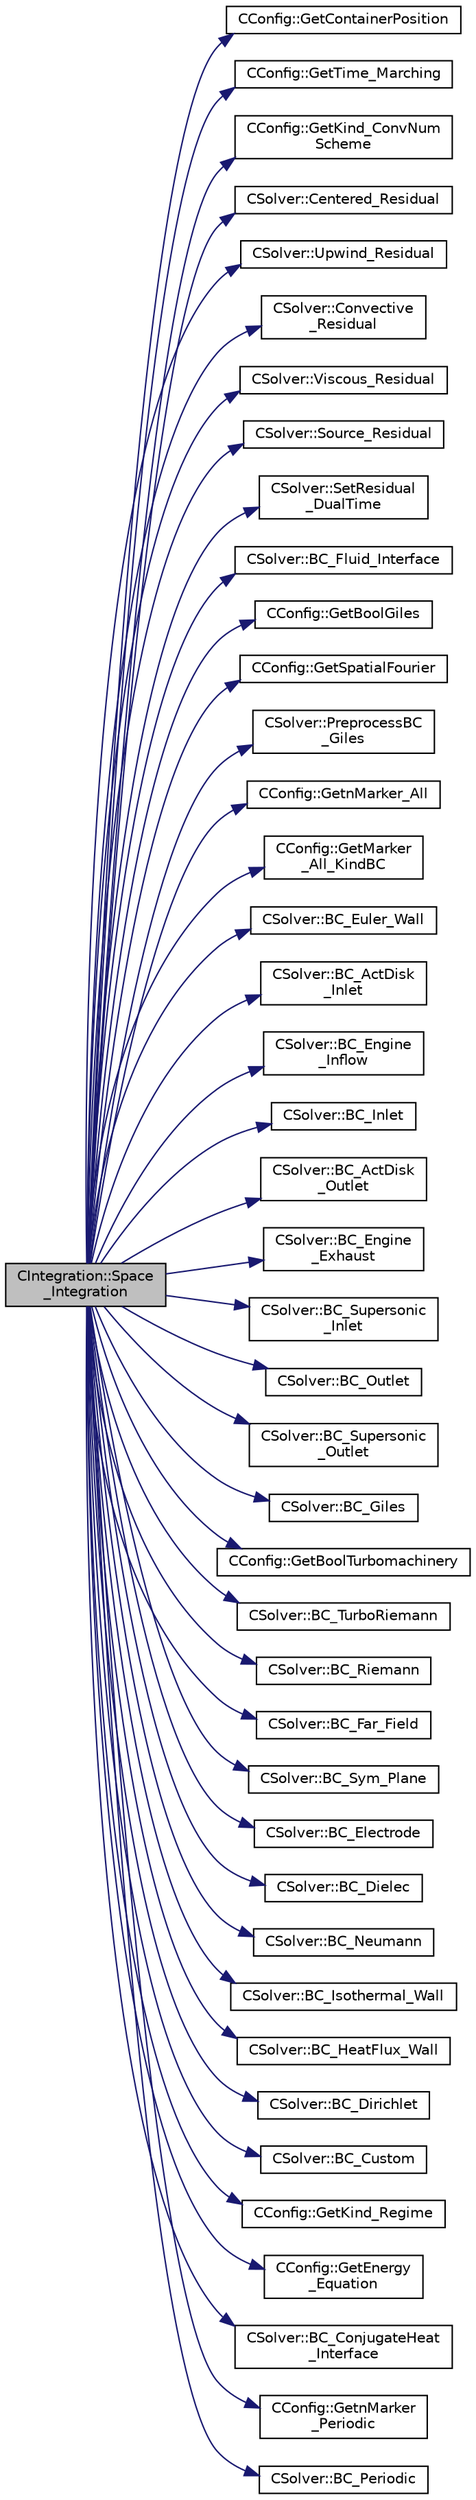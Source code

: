 digraph "CIntegration::Space_Integration"
{
  edge [fontname="Helvetica",fontsize="10",labelfontname="Helvetica",labelfontsize="10"];
  node [fontname="Helvetica",fontsize="10",shape=record];
  rankdir="LR";
  Node152 [label="CIntegration::Space\l_Integration",height=0.2,width=0.4,color="black", fillcolor="grey75", style="filled", fontcolor="black"];
  Node152 -> Node153 [color="midnightblue",fontsize="10",style="solid",fontname="Helvetica"];
  Node153 [label="CConfig::GetContainerPosition",height=0.2,width=0.4,color="black", fillcolor="white", style="filled",URL="$class_c_config.html#ad9a79bf229dcc3f99cf7c23d4cb16d06",tooltip="Provides the index of the solution in the container. "];
  Node152 -> Node154 [color="midnightblue",fontsize="10",style="solid",fontname="Helvetica"];
  Node154 [label="CConfig::GetTime_Marching",height=0.2,width=0.4,color="black", fillcolor="white", style="filled",URL="$class_c_config.html#a864d499ce740184803607801c47abda7",tooltip="Provides information about the time integration, and change the write in the output files information..."];
  Node152 -> Node155 [color="midnightblue",fontsize="10",style="solid",fontname="Helvetica"];
  Node155 [label="CConfig::GetKind_ConvNum\lScheme",height=0.2,width=0.4,color="black", fillcolor="white", style="filled",URL="$class_c_config.html#a63b1831efb351d27ebd584b36efd30ce",tooltip="Get the kind of convective numerical scheme. "];
  Node152 -> Node156 [color="midnightblue",fontsize="10",style="solid",fontname="Helvetica"];
  Node156 [label="CSolver::Centered_Residual",height=0.2,width=0.4,color="black", fillcolor="white", style="filled",URL="$class_c_solver.html#a48f1a05f642dc7bc52c5b205ce878835",tooltip="A virtual member. "];
  Node152 -> Node157 [color="midnightblue",fontsize="10",style="solid",fontname="Helvetica"];
  Node157 [label="CSolver::Upwind_Residual",height=0.2,width=0.4,color="black", fillcolor="white", style="filled",URL="$class_c_solver.html#a460197a8e97680a18ba729a7d3fdae68",tooltip="A virtual member. "];
  Node152 -> Node158 [color="midnightblue",fontsize="10",style="solid",fontname="Helvetica"];
  Node158 [label="CSolver::Convective\l_Residual",height=0.2,width=0.4,color="black", fillcolor="white", style="filled",URL="$class_c_solver.html#a15d254451b4be70964d1742b3c243ad2",tooltip="A virtual member. "];
  Node152 -> Node159 [color="midnightblue",fontsize="10",style="solid",fontname="Helvetica"];
  Node159 [label="CSolver::Viscous_Residual",height=0.2,width=0.4,color="black", fillcolor="white", style="filled",URL="$class_c_solver.html#ac2cfc7eff46e24ddb6dcc923121c38b6",tooltip="A virtual member. "];
  Node152 -> Node160 [color="midnightblue",fontsize="10",style="solid",fontname="Helvetica"];
  Node160 [label="CSolver::Source_Residual",height=0.2,width=0.4,color="black", fillcolor="white", style="filled",URL="$class_c_solver.html#abbd73cae357801fa36ba6d4956f74f88",tooltip="A virtual member. "];
  Node152 -> Node161 [color="midnightblue",fontsize="10",style="solid",fontname="Helvetica"];
  Node161 [label="CSolver::SetResidual\l_DualTime",height=0.2,width=0.4,color="black", fillcolor="white", style="filled",URL="$class_c_solver.html#a81c8f7b236cef6c4538bad579fe1cd7d",tooltip="A virtual member. "];
  Node152 -> Node162 [color="midnightblue",fontsize="10",style="solid",fontname="Helvetica"];
  Node162 [label="CSolver::BC_Fluid_Interface",height=0.2,width=0.4,color="black", fillcolor="white", style="filled",URL="$class_c_solver.html#a4b744863a84c09db4993f580ee0dd9a3",tooltip="Impose the interface state across sliding meshes. "];
  Node152 -> Node163 [color="midnightblue",fontsize="10",style="solid",fontname="Helvetica"];
  Node163 [label="CConfig::GetBoolGiles",height=0.2,width=0.4,color="black", fillcolor="white", style="filled",URL="$class_c_config.html#a0acc36f5e0ad66f5ed7f6c0e6ffe036e",tooltip="Verify if there is any Giles Boundary Condition option specified from config file. "];
  Node152 -> Node164 [color="midnightblue",fontsize="10",style="solid",fontname="Helvetica"];
  Node164 [label="CConfig::GetSpatialFourier",height=0.2,width=0.4,color="black", fillcolor="white", style="filled",URL="$class_c_config.html#a0a41f45a2d4db32169423d398ab83b81",tooltip="Verify if there is mixing plane interface specified from config file. "];
  Node152 -> Node165 [color="midnightblue",fontsize="10",style="solid",fontname="Helvetica"];
  Node165 [label="CSolver::PreprocessBC\l_Giles",height=0.2,width=0.4,color="black", fillcolor="white", style="filled",URL="$class_c_solver.html#a39dc8d53f63f40eaf6cae697c6521396",tooltip="It computes Fourier transformation for the needed quantities along the pitch for each span in turboma..."];
  Node152 -> Node166 [color="midnightblue",fontsize="10",style="solid",fontname="Helvetica"];
  Node166 [label="CConfig::GetnMarker_All",height=0.2,width=0.4,color="black", fillcolor="white", style="filled",URL="$class_c_config.html#a300c4884edfc0c2acf395036439004f4",tooltip="Get the total number of boundary markers including send/receive domains. "];
  Node152 -> Node167 [color="midnightblue",fontsize="10",style="solid",fontname="Helvetica"];
  Node167 [label="CConfig::GetMarker\l_All_KindBC",height=0.2,width=0.4,color="black", fillcolor="white", style="filled",URL="$class_c_config.html#a57d43acc1457d2d27095ce006218862e",tooltip="Get the kind of boundary for each marker. "];
  Node152 -> Node168 [color="midnightblue",fontsize="10",style="solid",fontname="Helvetica"];
  Node168 [label="CSolver::BC_Euler_Wall",height=0.2,width=0.4,color="black", fillcolor="white", style="filled",URL="$class_c_solver.html#a95271802a71784a291d69d59e12ce575",tooltip="A virtual member. "];
  Node152 -> Node169 [color="midnightblue",fontsize="10",style="solid",fontname="Helvetica"];
  Node169 [label="CSolver::BC_ActDisk\l_Inlet",height=0.2,width=0.4,color="black", fillcolor="white", style="filled",URL="$class_c_solver.html#a48008366ce8522574921eb0282ca5079",tooltip="A virtual member. "];
  Node152 -> Node170 [color="midnightblue",fontsize="10",style="solid",fontname="Helvetica"];
  Node170 [label="CSolver::BC_Engine\l_Inflow",height=0.2,width=0.4,color="black", fillcolor="white", style="filled",URL="$class_c_solver.html#abbc1095655a07a54ad82519302ae9c0e",tooltip="A virtual member. "];
  Node152 -> Node171 [color="midnightblue",fontsize="10",style="solid",fontname="Helvetica"];
  Node171 [label="CSolver::BC_Inlet",height=0.2,width=0.4,color="black", fillcolor="white", style="filled",URL="$class_c_solver.html#a18719dfb30ebb2035e0cb7510a33baf9",tooltip="A virtual member. "];
  Node152 -> Node172 [color="midnightblue",fontsize="10",style="solid",fontname="Helvetica"];
  Node172 [label="CSolver::BC_ActDisk\l_Outlet",height=0.2,width=0.4,color="black", fillcolor="white", style="filled",URL="$class_c_solver.html#ac22d3141b2a7052fdb82fa8c846065e9",tooltip="A virtual member. "];
  Node152 -> Node173 [color="midnightblue",fontsize="10",style="solid",fontname="Helvetica"];
  Node173 [label="CSolver::BC_Engine\l_Exhaust",height=0.2,width=0.4,color="black", fillcolor="white", style="filled",URL="$class_c_solver.html#a0885b5323abd859103e52b5af9cc2b07",tooltip="A virtual member. "];
  Node152 -> Node174 [color="midnightblue",fontsize="10",style="solid",fontname="Helvetica"];
  Node174 [label="CSolver::BC_Supersonic\l_Inlet",height=0.2,width=0.4,color="black", fillcolor="white", style="filled",URL="$class_c_solver.html#a7be1e1024ac0539b0a7ff413bebe582c",tooltip="A virtual member. "];
  Node152 -> Node175 [color="midnightblue",fontsize="10",style="solid",fontname="Helvetica"];
  Node175 [label="CSolver::BC_Outlet",height=0.2,width=0.4,color="black", fillcolor="white", style="filled",URL="$class_c_solver.html#af7104d67424dc739db4f89207cf2229d",tooltip="A virtual member. "];
  Node152 -> Node176 [color="midnightblue",fontsize="10",style="solid",fontname="Helvetica"];
  Node176 [label="CSolver::BC_Supersonic\l_Outlet",height=0.2,width=0.4,color="black", fillcolor="white", style="filled",URL="$class_c_solver.html#a396dbeecab9420874ef8c1831cb5dd77",tooltip="A virtual member. "];
  Node152 -> Node177 [color="midnightblue",fontsize="10",style="solid",fontname="Helvetica"];
  Node177 [label="CSolver::BC_Giles",height=0.2,width=0.4,color="black", fillcolor="white", style="filled",URL="$class_c_solver.html#a4c14abf8e310e11241e686f9f3c7ccf1",tooltip="A virtual member. "];
  Node152 -> Node178 [color="midnightblue",fontsize="10",style="solid",fontname="Helvetica"];
  Node178 [label="CConfig::GetBoolTurbomachinery",height=0.2,width=0.4,color="black", fillcolor="white", style="filled",URL="$class_c_config.html#a5c0d08193d1a4f60421afc6dc7f6cc79",tooltip="Verify if there is Turbomachinery performance option specified from config file. "];
  Node152 -> Node179 [color="midnightblue",fontsize="10",style="solid",fontname="Helvetica"];
  Node179 [label="CSolver::BC_TurboRiemann",height=0.2,width=0.4,color="black", fillcolor="white", style="filled",URL="$class_c_solver.html#a944debc74c8a4f75509af277fd2a281f",tooltip="A virtual member. "];
  Node152 -> Node180 [color="midnightblue",fontsize="10",style="solid",fontname="Helvetica"];
  Node180 [label="CSolver::BC_Riemann",height=0.2,width=0.4,color="black", fillcolor="white", style="filled",URL="$class_c_solver.html#a7feea4375bee96bca71dccc56e0ad4fb",tooltip="A virtual member. "];
  Node152 -> Node181 [color="midnightblue",fontsize="10",style="solid",fontname="Helvetica"];
  Node181 [label="CSolver::BC_Far_Field",height=0.2,width=0.4,color="black", fillcolor="white", style="filled",URL="$class_c_solver.html#aa8ba00c4afac3dd793da715fac96145a",tooltip="A virtual member. "];
  Node152 -> Node182 [color="midnightblue",fontsize="10",style="solid",fontname="Helvetica"];
  Node182 [label="CSolver::BC_Sym_Plane",height=0.2,width=0.4,color="black", fillcolor="white", style="filled",URL="$class_c_solver.html#afc40d5bf42d0d6382ad8793deff7ac26",tooltip="Impose via the residual the Euler boundary condition. "];
  Node152 -> Node183 [color="midnightblue",fontsize="10",style="solid",fontname="Helvetica"];
  Node183 [label="CSolver::BC_Electrode",height=0.2,width=0.4,color="black", fillcolor="white", style="filled",URL="$class_c_solver.html#a7ec4dc63ba6447366ee02be9566ed741",tooltip="A virtual member. "];
  Node152 -> Node184 [color="midnightblue",fontsize="10",style="solid",fontname="Helvetica"];
  Node184 [label="CSolver::BC_Dielec",height=0.2,width=0.4,color="black", fillcolor="white", style="filled",URL="$class_c_solver.html#af1532e7f4208510e5e8d7af60f1da270",tooltip="Impose the symmetry boundary condition using the residual. "];
  Node152 -> Node185 [color="midnightblue",fontsize="10",style="solid",fontname="Helvetica"];
  Node185 [label="CSolver::BC_Neumann",height=0.2,width=0.4,color="black", fillcolor="white", style="filled",URL="$class_c_solver.html#a5f32f90038b5fe45d816107341d7bdef",tooltip="A virtual member. "];
  Node152 -> Node186 [color="midnightblue",fontsize="10",style="solid",fontname="Helvetica"];
  Node186 [label="CSolver::BC_Isothermal_Wall",height=0.2,width=0.4,color="black", fillcolor="white", style="filled",URL="$class_c_solver.html#aa9eb6016e4a2d1d254356ab17411f8d0",tooltip="A virtual member. "];
  Node152 -> Node187 [color="midnightblue",fontsize="10",style="solid",fontname="Helvetica"];
  Node187 [label="CSolver::BC_HeatFlux_Wall",height=0.2,width=0.4,color="black", fillcolor="white", style="filled",URL="$class_c_solver.html#ac10d5a892e16dd13a33e6e90530b8f79",tooltip="A virtual member. "];
  Node152 -> Node188 [color="midnightblue",fontsize="10",style="solid",fontname="Helvetica"];
  Node188 [label="CSolver::BC_Dirichlet",height=0.2,width=0.4,color="black", fillcolor="white", style="filled",URL="$class_c_solver.html#aa73355821a4587c58d606f454b6dee7e",tooltip="A virtual member. "];
  Node152 -> Node189 [color="midnightblue",fontsize="10",style="solid",fontname="Helvetica"];
  Node189 [label="CSolver::BC_Custom",height=0.2,width=0.4,color="black", fillcolor="white", style="filled",URL="$class_c_solver.html#adc9b436a49cd8e5591bbff05cd7b2c1f",tooltip="A virtual member. "];
  Node152 -> Node190 [color="midnightblue",fontsize="10",style="solid",fontname="Helvetica"];
  Node190 [label="CConfig::GetKind_Regime",height=0.2,width=0.4,color="black", fillcolor="white", style="filled",URL="$class_c_config.html#a66ca7e620390a81cd49cd0a00716128e",tooltip="Governing equations of the flow (it can be different from the run time equation). ..."];
  Node152 -> Node191 [color="midnightblue",fontsize="10",style="solid",fontname="Helvetica"];
  Node191 [label="CConfig::GetEnergy\l_Equation",height=0.2,width=0.4,color="black", fillcolor="white", style="filled",URL="$class_c_config.html#abb2ba1ecf8988532ce9cecb88c206d28",tooltip="Flag for whether to solve the energy equation for incompressible flows. "];
  Node152 -> Node192 [color="midnightblue",fontsize="10",style="solid",fontname="Helvetica"];
  Node192 [label="CSolver::BC_ConjugateHeat\l_Interface",height=0.2,width=0.4,color="black", fillcolor="white", style="filled",URL="$class_c_solver.html#a322aaaa791ce4236e816ac3dd6ed147b",tooltip="A virtual member. "];
  Node152 -> Node193 [color="midnightblue",fontsize="10",style="solid",fontname="Helvetica"];
  Node193 [label="CConfig::GetnMarker\l_Periodic",height=0.2,width=0.4,color="black", fillcolor="white", style="filled",URL="$class_c_config.html#acb987cc89f9d201ece1b664c2a2a594d",tooltip="Get the total number of periodic markers. "];
  Node152 -> Node194 [color="midnightblue",fontsize="10",style="solid",fontname="Helvetica"];
  Node194 [label="CSolver::BC_Periodic",height=0.2,width=0.4,color="black", fillcolor="white", style="filled",URL="$class_c_solver.html#a41725f301c468ab37f58a0c944f1b19a",tooltip="A virtual member. "];
}
